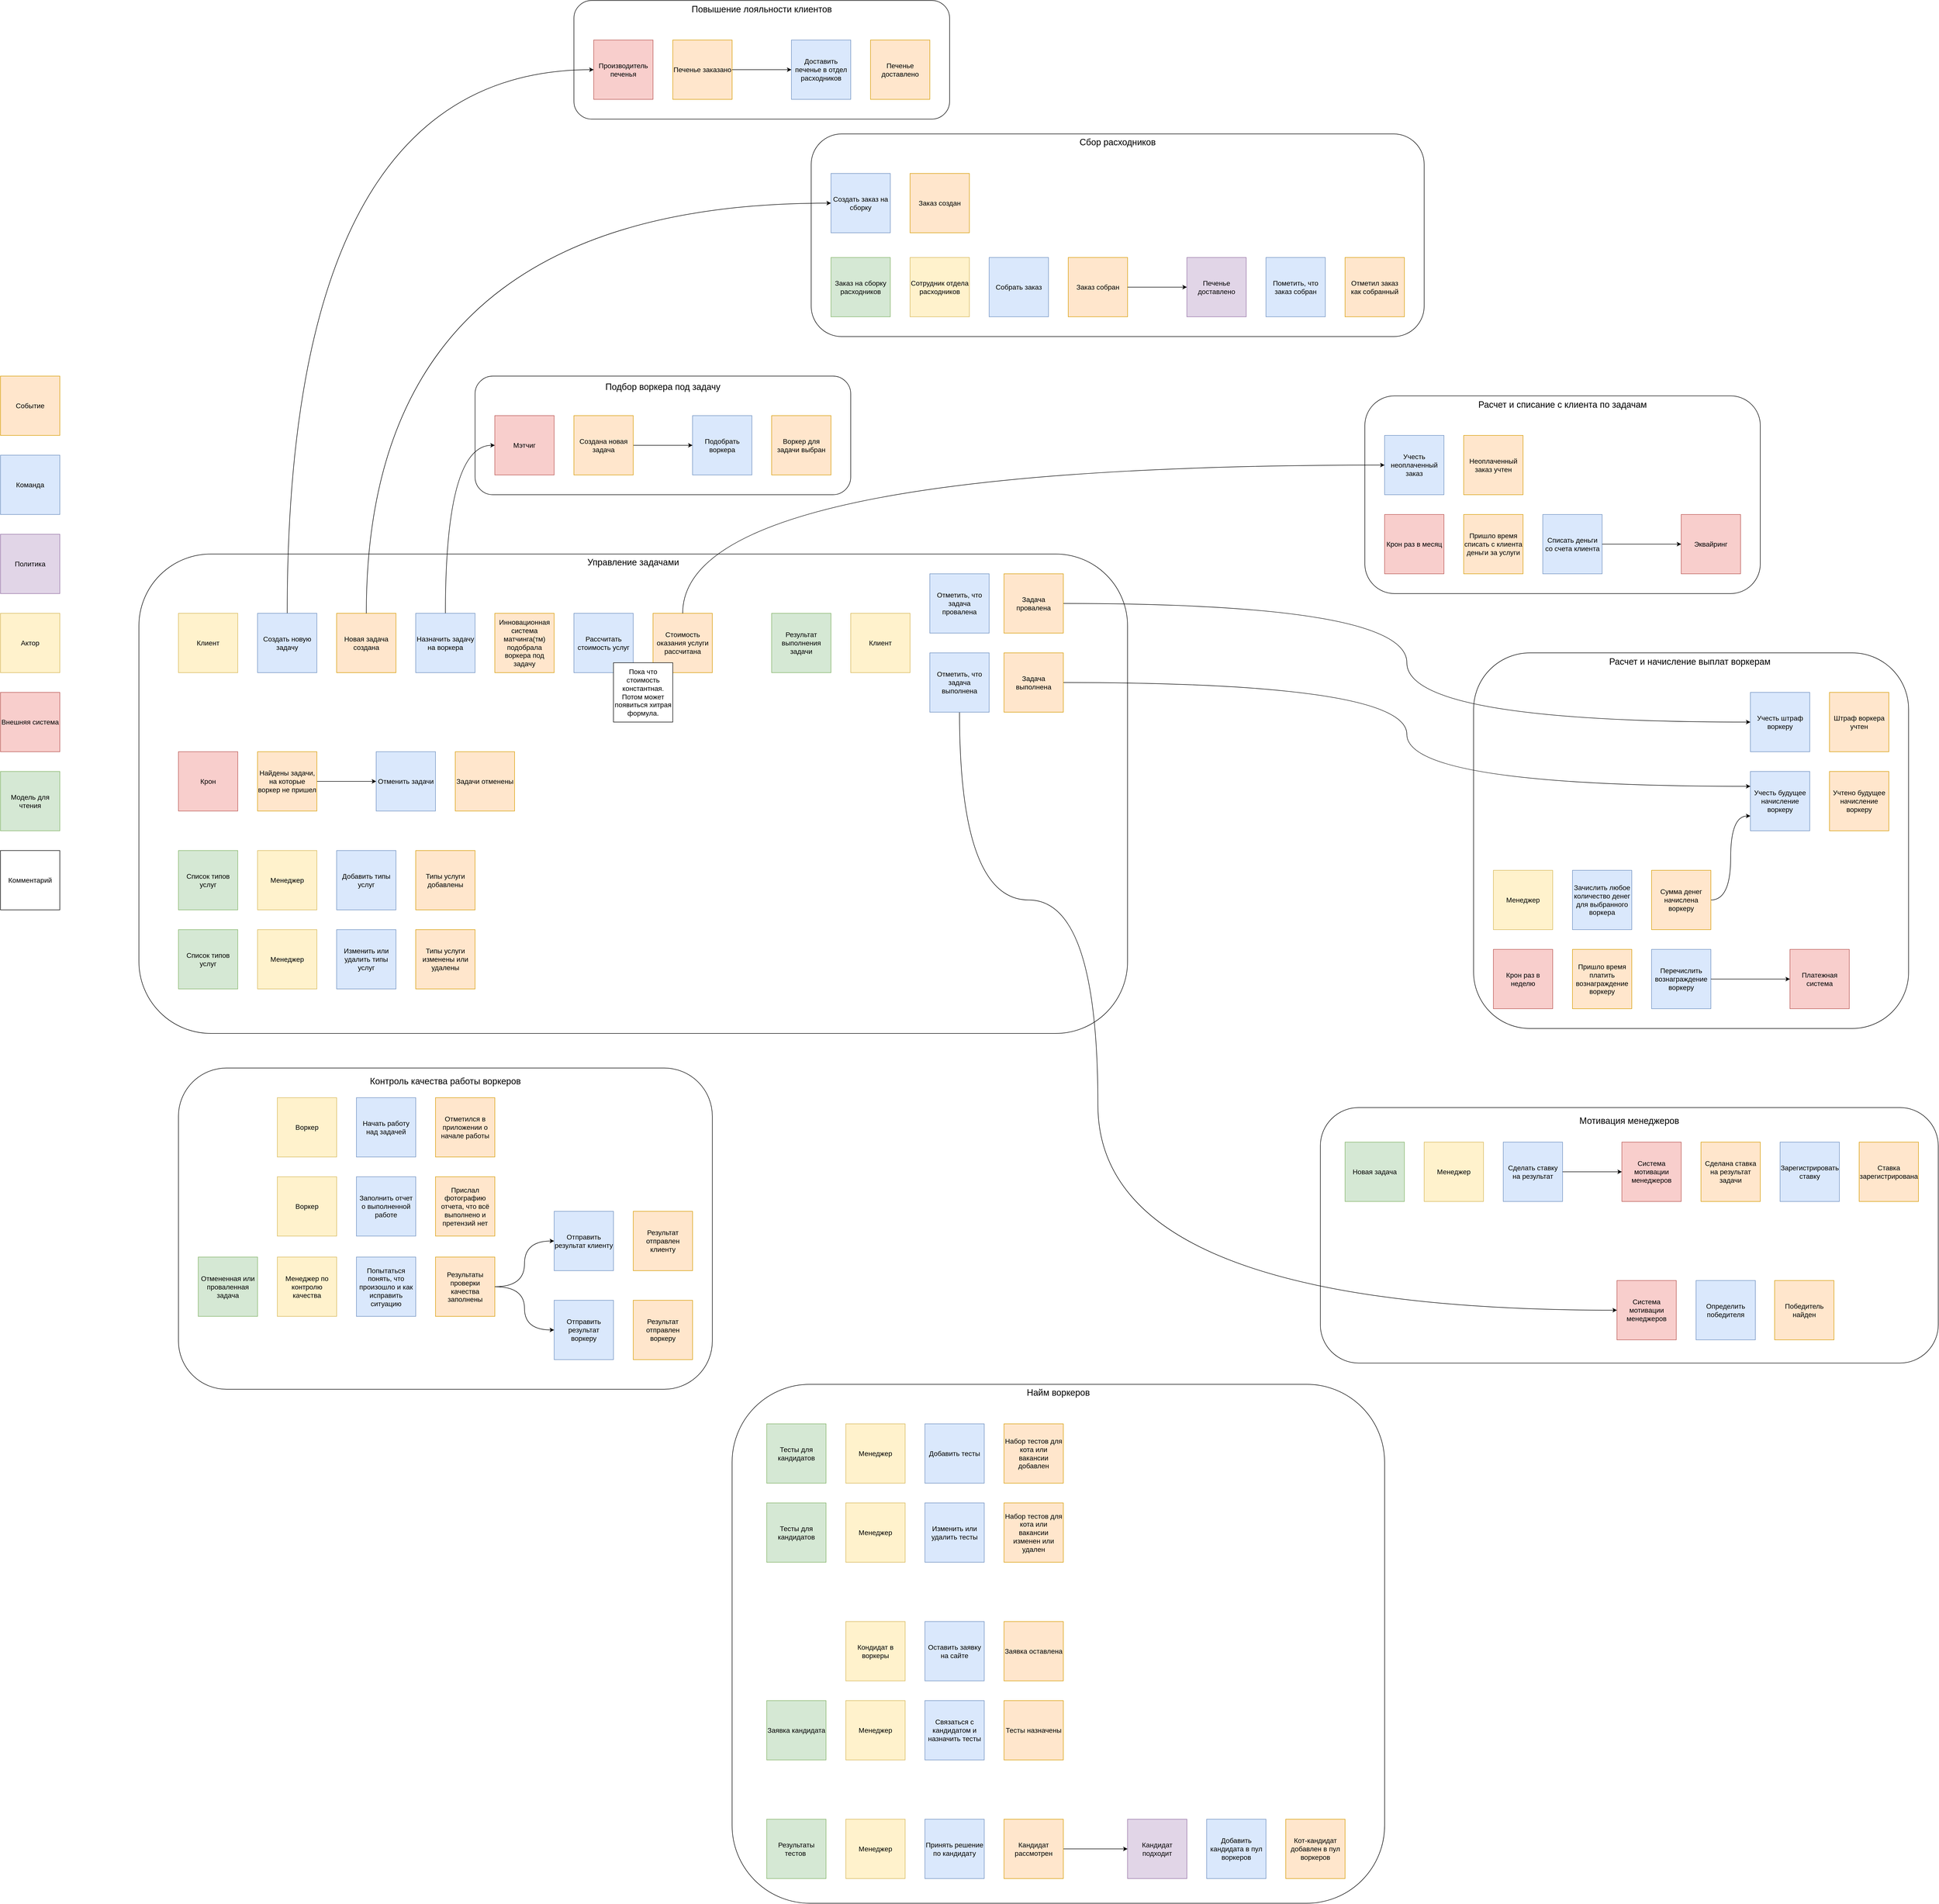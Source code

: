 <mxfile version="22.0.0" type="device">
  <diagram name="Page-1" id="aiSe3p3MpGXwMlSgLj5G">
    <mxGraphModel dx="5130" dy="5094" grid="1" gridSize="10" guides="1" tooltips="1" connect="1" arrows="1" fold="1" page="1" pageScale="1" pageWidth="2336" pageHeight="1654" math="0" shadow="0">
      <root>
        <mxCell id="0" />
        <mxCell id="1" parent="0" />
        <mxCell id="aSaelM29n4oWdjxeTuUG-199" value="&lt;font style=&quot;font-size: 18px;&quot;&gt;Управление задачами&lt;/font&gt;" style="rounded=1;whiteSpace=wrap;html=1;verticalAlign=top;" vertex="1" parent="1">
          <mxGeometry x="320" y="400" width="2000" height="970" as="geometry" />
        </mxCell>
        <mxCell id="aSaelM29n4oWdjxeTuUG-67" value="Подбор воркера под задачу" style="rounded=1;whiteSpace=wrap;html=1;fontSize=18;labelPosition=center;verticalLabelPosition=top;align=center;verticalAlign=bottom;spacingBottom=-36;" vertex="1" parent="1">
          <mxGeometry x="1000" y="40" width="760" height="240" as="geometry" />
        </mxCell>
        <mxCell id="aSaelM29n4oWdjxeTuUG-2" value="Событие" style="whiteSpace=wrap;html=1;aspect=fixed;fillColor=#ffe6cc;strokeColor=#d79b00;fontSize=14;" vertex="1" parent="1">
          <mxGeometry x="40" y="40" width="120" height="120" as="geometry" />
        </mxCell>
        <mxCell id="aSaelM29n4oWdjxeTuUG-3" value="Команда" style="whiteSpace=wrap;html=1;aspect=fixed;fillColor=#dae8fc;strokeColor=#6c8ebf;fontSize=14;" vertex="1" parent="1">
          <mxGeometry x="40" y="200" width="120" height="120" as="geometry" />
        </mxCell>
        <mxCell id="aSaelM29n4oWdjxeTuUG-4" value="Политика" style="whiteSpace=wrap;html=1;aspect=fixed;fillColor=#e1d5e7;strokeColor=#9673a6;fontSize=14;" vertex="1" parent="1">
          <mxGeometry x="40" y="360" width="120" height="120" as="geometry" />
        </mxCell>
        <mxCell id="aSaelM29n4oWdjxeTuUG-5" value="Актор" style="whiteSpace=wrap;html=1;aspect=fixed;fillColor=#fff2cc;strokeColor=#d6b656;fontSize=14;" vertex="1" parent="1">
          <mxGeometry x="40" y="520" width="120" height="120" as="geometry" />
        </mxCell>
        <mxCell id="aSaelM29n4oWdjxeTuUG-6" value="Внешняя система" style="whiteSpace=wrap;html=1;aspect=fixed;fillColor=#f8cecc;strokeColor=#b85450;fontSize=14;" vertex="1" parent="1">
          <mxGeometry x="40" y="680" width="120" height="120" as="geometry" />
        </mxCell>
        <mxCell id="aSaelM29n4oWdjxeTuUG-7" value="Модель для чтения" style="whiteSpace=wrap;html=1;aspect=fixed;fontSize=14;fillColor=#d5e8d4;strokeColor=#82b366;" vertex="1" parent="1">
          <mxGeometry x="40" y="840" width="120" height="120" as="geometry" />
        </mxCell>
        <mxCell id="aSaelM29n4oWdjxeTuUG-8" value="Комментарий" style="whiteSpace=wrap;html=1;aspect=fixed;fontSize=14;" vertex="1" parent="1">
          <mxGeometry x="40" y="1000" width="120" height="120" as="geometry" />
        </mxCell>
        <mxCell id="aSaelM29n4oWdjxeTuUG-28" value="" style="group" vertex="1" connectable="0" parent="1">
          <mxGeometry x="1200" y="-720" width="760" height="240" as="geometry" />
        </mxCell>
        <mxCell id="aSaelM29n4oWdjxeTuUG-27" value="Повышение лояльности клиентов" style="rounded=1;whiteSpace=wrap;html=1;labelPosition=center;verticalLabelPosition=top;align=center;verticalAlign=bottom;spacingBottom=-32;fontSize=18;" vertex="1" parent="aSaelM29n4oWdjxeTuUG-28">
          <mxGeometry width="760" height="240" as="geometry" />
        </mxCell>
        <mxCell id="aSaelM29n4oWdjxeTuUG-22" value="Производитель печенья" style="whiteSpace=wrap;html=1;aspect=fixed;fillColor=#f8cecc;strokeColor=#b85450;fontSize=14;" vertex="1" parent="aSaelM29n4oWdjxeTuUG-28">
          <mxGeometry x="40" y="80" width="120" height="120" as="geometry" />
        </mxCell>
        <mxCell id="aSaelM29n4oWdjxeTuUG-23" value="Печенье заказано" style="whiteSpace=wrap;html=1;aspect=fixed;fillColor=#ffe6cc;strokeColor=#d79b00;fontSize=14;" vertex="1" parent="aSaelM29n4oWdjxeTuUG-28">
          <mxGeometry x="200" y="80" width="120" height="120" as="geometry" />
        </mxCell>
        <mxCell id="aSaelM29n4oWdjxeTuUG-24" value="Доставить печенье в отдел расходников" style="whiteSpace=wrap;html=1;aspect=fixed;fillColor=#dae8fc;strokeColor=#6c8ebf;fontSize=14;" vertex="1" parent="aSaelM29n4oWdjxeTuUG-28">
          <mxGeometry x="440" y="80" width="120" height="120" as="geometry" />
        </mxCell>
        <mxCell id="aSaelM29n4oWdjxeTuUG-26" style="edgeStyle=orthogonalEdgeStyle;rounded=0;orthogonalLoop=1;jettySize=auto;html=1;" edge="1" parent="aSaelM29n4oWdjxeTuUG-28" source="aSaelM29n4oWdjxeTuUG-23" target="aSaelM29n4oWdjxeTuUG-24">
          <mxGeometry relative="1" as="geometry" />
        </mxCell>
        <mxCell id="aSaelM29n4oWdjxeTuUG-25" value="Печенье доставлено" style="whiteSpace=wrap;html=1;aspect=fixed;fillColor=#ffe6cc;strokeColor=#d79b00;fontSize=14;" vertex="1" parent="aSaelM29n4oWdjxeTuUG-28">
          <mxGeometry x="600" y="80" width="120" height="120" as="geometry" />
        </mxCell>
        <mxCell id="aSaelM29n4oWdjxeTuUG-55" value="Новая задача создана" style="whiteSpace=wrap;html=1;aspect=fixed;fillColor=#ffe6cc;strokeColor=#d79b00;fontSize=14;" vertex="1" parent="1">
          <mxGeometry x="720" y="520" width="120" height="120" as="geometry" />
        </mxCell>
        <mxCell id="aSaelM29n4oWdjxeTuUG-56" value="Клиент" style="whiteSpace=wrap;html=1;aspect=fixed;fillColor=#fff2cc;strokeColor=#d6b656;fontSize=14;" vertex="1" parent="1">
          <mxGeometry x="400" y="520" width="120" height="120" as="geometry" />
        </mxCell>
        <mxCell id="aSaelM29n4oWdjxeTuUG-128" style="edgeStyle=orthogonalEdgeStyle;curved=1;rounded=0;orthogonalLoop=1;jettySize=auto;html=1;entryX=0;entryY=0.5;entryDx=0;entryDy=0;" edge="1" parent="1" source="aSaelM29n4oWdjxeTuUG-57" target="aSaelM29n4oWdjxeTuUG-22">
          <mxGeometry relative="1" as="geometry">
            <Array as="points">
              <mxPoint x="620" y="-580" />
            </Array>
          </mxGeometry>
        </mxCell>
        <mxCell id="aSaelM29n4oWdjxeTuUG-57" value="Создать новую задачу" style="whiteSpace=wrap;html=1;aspect=fixed;fillColor=#dae8fc;strokeColor=#6c8ebf;fontSize=14;" vertex="1" parent="1">
          <mxGeometry x="560" y="520" width="120" height="120" as="geometry" />
        </mxCell>
        <mxCell id="aSaelM29n4oWdjxeTuUG-58" value="Инновационная система матчинга(тм) подобрала воркера под задачу" style="whiteSpace=wrap;html=1;aspect=fixed;fillColor=#ffe6cc;strokeColor=#d79b00;fontSize=14;" vertex="1" parent="1">
          <mxGeometry x="1040" y="520" width="120" height="120" as="geometry" />
        </mxCell>
        <mxCell id="aSaelM29n4oWdjxeTuUG-68" style="edgeStyle=orthogonalEdgeStyle;curved=1;rounded=0;orthogonalLoop=1;jettySize=auto;html=1;entryX=0;entryY=0.5;entryDx=0;entryDy=0;" edge="1" parent="1" source="aSaelM29n4oWdjxeTuUG-59" target="aSaelM29n4oWdjxeTuUG-60">
          <mxGeometry relative="1" as="geometry">
            <Array as="points">
              <mxPoint x="940" y="180" />
            </Array>
          </mxGeometry>
        </mxCell>
        <mxCell id="aSaelM29n4oWdjxeTuUG-59" value="Назначить задачу на воркера" style="whiteSpace=wrap;html=1;aspect=fixed;fillColor=#dae8fc;strokeColor=#6c8ebf;fontSize=14;" vertex="1" parent="1">
          <mxGeometry x="880" y="520" width="120" height="120" as="geometry" />
        </mxCell>
        <mxCell id="aSaelM29n4oWdjxeTuUG-60" value="Мэтчиг" style="whiteSpace=wrap;html=1;aspect=fixed;fillColor=#f8cecc;strokeColor=#b85450;fontSize=14;" vertex="1" parent="1">
          <mxGeometry x="1040" y="120" width="120" height="120" as="geometry" />
        </mxCell>
        <mxCell id="aSaelM29n4oWdjxeTuUG-63" value="Подобрать воркера" style="whiteSpace=wrap;html=1;aspect=fixed;fillColor=#dae8fc;strokeColor=#6c8ebf;fontSize=14;" vertex="1" parent="1">
          <mxGeometry x="1440" y="120" width="120" height="120" as="geometry" />
        </mxCell>
        <mxCell id="aSaelM29n4oWdjxeTuUG-66" style="edgeStyle=orthogonalEdgeStyle;curved=1;rounded=0;orthogonalLoop=1;jettySize=auto;html=1;" edge="1" parent="1" source="aSaelM29n4oWdjxeTuUG-64" target="aSaelM29n4oWdjxeTuUG-63">
          <mxGeometry relative="1" as="geometry" />
        </mxCell>
        <mxCell id="aSaelM29n4oWdjxeTuUG-64" value="Создана новая задача" style="whiteSpace=wrap;html=1;aspect=fixed;fillColor=#ffe6cc;strokeColor=#d79b00;fontSize=14;" vertex="1" parent="1">
          <mxGeometry x="1200" y="120" width="120" height="120" as="geometry" />
        </mxCell>
        <mxCell id="aSaelM29n4oWdjxeTuUG-65" value="Воркер для задачи выбран" style="whiteSpace=wrap;html=1;aspect=fixed;fillColor=#ffe6cc;strokeColor=#d79b00;fontSize=14;" vertex="1" parent="1">
          <mxGeometry x="1600" y="120" width="120" height="120" as="geometry" />
        </mxCell>
        <mxCell id="aSaelM29n4oWdjxeTuUG-69" value="Рассчитать стоимость услуг" style="whiteSpace=wrap;html=1;aspect=fixed;fillColor=#dae8fc;strokeColor=#6c8ebf;fontSize=14;" vertex="1" parent="1">
          <mxGeometry x="1200" y="520" width="120" height="120" as="geometry" />
        </mxCell>
        <mxCell id="aSaelM29n4oWdjxeTuUG-70" value="Стоимость оказания услуги рассчитана" style="whiteSpace=wrap;html=1;aspect=fixed;fillColor=#ffe6cc;strokeColor=#d79b00;fontSize=14;" vertex="1" parent="1">
          <mxGeometry x="1360" y="520" width="120" height="120" as="geometry" />
        </mxCell>
        <mxCell id="aSaelM29n4oWdjxeTuUG-71" value="Пока что стоимость константная. Потом может появиться хитрая формула." style="whiteSpace=wrap;html=1;aspect=fixed;fontSize=14;" vertex="1" parent="1">
          <mxGeometry x="1280" y="620" width="120" height="120" as="geometry" />
        </mxCell>
        <mxCell id="aSaelM29n4oWdjxeTuUG-79" style="edgeStyle=orthogonalEdgeStyle;curved=1;rounded=0;orthogonalLoop=1;jettySize=auto;html=1;" edge="1" parent="1" target="aSaelM29n4oWdjxeTuUG-78">
          <mxGeometry relative="1" as="geometry">
            <mxPoint x="2360" y="410" as="sourcePoint" />
          </mxGeometry>
        </mxCell>
        <mxCell id="aSaelM29n4oWdjxeTuUG-97" value="" style="group" vertex="1" connectable="0" parent="1">
          <mxGeometry x="1680" y="-450" width="1240" height="410" as="geometry" />
        </mxCell>
        <mxCell id="aSaelM29n4oWdjxeTuUG-73" value="Сбор расходников" style="rounded=1;whiteSpace=wrap;html=1;verticalAlign=top;fontSize=18;container=0;" vertex="1" parent="aSaelM29n4oWdjxeTuUG-97">
          <mxGeometry width="1240" height="410" as="geometry" />
        </mxCell>
        <mxCell id="aSaelM29n4oWdjxeTuUG-74" value="Сотрудник отдела расходников" style="whiteSpace=wrap;html=1;aspect=fixed;fillColor=#fff2cc;strokeColor=#d6b656;fontSize=14;" vertex="1" parent="aSaelM29n4oWdjxeTuUG-97">
          <mxGeometry x="200" y="250" width="120" height="120" as="geometry" />
        </mxCell>
        <mxCell id="aSaelM29n4oWdjxeTuUG-75" value="Отметил заказ как собранный" style="whiteSpace=wrap;html=1;aspect=fixed;fillColor=#ffe6cc;strokeColor=#d79b00;fontSize=14;" vertex="1" parent="aSaelM29n4oWdjxeTuUG-97">
          <mxGeometry x="1080" y="250" width="120" height="120" as="geometry" />
        </mxCell>
        <mxCell id="aSaelM29n4oWdjxeTuUG-83" value="Собрать заказ" style="whiteSpace=wrap;html=1;aspect=fixed;fillColor=#dae8fc;strokeColor=#6c8ebf;fontSize=14;" vertex="1" parent="aSaelM29n4oWdjxeTuUG-97">
          <mxGeometry x="360" y="250" width="120" height="120" as="geometry" />
        </mxCell>
        <mxCell id="aSaelM29n4oWdjxeTuUG-84" value="Заказ собран" style="whiteSpace=wrap;html=1;aspect=fixed;fillColor=#ffe6cc;strokeColor=#d79b00;fontSize=14;" vertex="1" parent="aSaelM29n4oWdjxeTuUG-97">
          <mxGeometry x="520" y="250" width="120" height="120" as="geometry" />
        </mxCell>
        <mxCell id="aSaelM29n4oWdjxeTuUG-85" value="Печенье доставлено" style="whiteSpace=wrap;html=1;aspect=fixed;fillColor=#e1d5e7;strokeColor=#9673a6;fontSize=14;" vertex="1" parent="aSaelM29n4oWdjxeTuUG-97">
          <mxGeometry x="760" y="250" width="120" height="120" as="geometry" />
        </mxCell>
        <mxCell id="aSaelM29n4oWdjxeTuUG-86" style="edgeStyle=orthogonalEdgeStyle;curved=1;rounded=0;orthogonalLoop=1;jettySize=auto;html=1;" edge="1" parent="aSaelM29n4oWdjxeTuUG-97" source="aSaelM29n4oWdjxeTuUG-84" target="aSaelM29n4oWdjxeTuUG-85">
          <mxGeometry relative="1" as="geometry" />
        </mxCell>
        <mxCell id="aSaelM29n4oWdjxeTuUG-87" value="Пометить, что заказ собран" style="whiteSpace=wrap;html=1;aspect=fixed;fillColor=#dae8fc;strokeColor=#6c8ebf;fontSize=14;" vertex="1" parent="aSaelM29n4oWdjxeTuUG-97">
          <mxGeometry x="920" y="250" width="120" height="120" as="geometry" />
        </mxCell>
        <mxCell id="aSaelM29n4oWdjxeTuUG-92" value="Заказ на сборку расходников" style="whiteSpace=wrap;html=1;aspect=fixed;fontSize=14;fillColor=#d5e8d4;strokeColor=#82b366;" vertex="1" parent="aSaelM29n4oWdjxeTuUG-97">
          <mxGeometry x="40" y="250" width="120" height="120" as="geometry" />
        </mxCell>
        <mxCell id="aSaelM29n4oWdjxeTuUG-94" value="Создать заказ на сборку" style="whiteSpace=wrap;html=1;aspect=fixed;fillColor=#dae8fc;strokeColor=#6c8ebf;fontSize=14;" vertex="1" parent="aSaelM29n4oWdjxeTuUG-97">
          <mxGeometry x="40" y="80" width="120" height="120" as="geometry" />
        </mxCell>
        <mxCell id="aSaelM29n4oWdjxeTuUG-95" value="Заказ создан" style="whiteSpace=wrap;html=1;aspect=fixed;fillColor=#ffe6cc;strokeColor=#d79b00;fontSize=14;" vertex="1" parent="aSaelM29n4oWdjxeTuUG-97">
          <mxGeometry x="200" y="80" width="120" height="120" as="geometry" />
        </mxCell>
        <mxCell id="aSaelM29n4oWdjxeTuUG-96" style="edgeStyle=orthogonalEdgeStyle;curved=1;rounded=0;orthogonalLoop=1;jettySize=auto;html=1;entryX=0;entryY=0.5;entryDx=0;entryDy=0;" edge="1" parent="1" source="aSaelM29n4oWdjxeTuUG-55" target="aSaelM29n4oWdjxeTuUG-94">
          <mxGeometry relative="1" as="geometry">
            <Array as="points">
              <mxPoint x="780" y="-310" />
            </Array>
          </mxGeometry>
        </mxCell>
        <mxCell id="aSaelM29n4oWdjxeTuUG-98" value="" style="group" vertex="1" connectable="0" parent="1">
          <mxGeometry x="2710" y="1520" width="1250" height="517" as="geometry" />
        </mxCell>
        <mxCell id="aSaelM29n4oWdjxeTuUG-32" value="&lt;font style=&quot;font-size: 18px;&quot;&gt;Мотивация менеджеров&lt;/font&gt;" style="rounded=1;whiteSpace=wrap;html=1;verticalAlign=top;fontSize=28;container=0;" vertex="1" parent="aSaelM29n4oWdjxeTuUG-98">
          <mxGeometry width="1250" height="517" as="geometry" />
        </mxCell>
        <mxCell id="aSaelM29n4oWdjxeTuUG-33" value="Новая задача" style="whiteSpace=wrap;html=1;aspect=fixed;fontSize=14;fillColor=#d5e8d4;strokeColor=#82b366;" vertex="1" parent="aSaelM29n4oWdjxeTuUG-98">
          <mxGeometry x="50" y="70" width="120" height="120" as="geometry" />
        </mxCell>
        <mxCell id="aSaelM29n4oWdjxeTuUG-34" value="Менеджер" style="whiteSpace=wrap;html=1;aspect=fixed;fillColor=#fff2cc;strokeColor=#d6b656;fontSize=14;" vertex="1" parent="aSaelM29n4oWdjxeTuUG-98">
          <mxGeometry x="210" y="70" width="120" height="120" as="geometry" />
        </mxCell>
        <mxCell id="aSaelM29n4oWdjxeTuUG-35" value="Сделать ставку на результат" style="whiteSpace=wrap;html=1;aspect=fixed;fillColor=#dae8fc;strokeColor=#6c8ebf;fontSize=14;" vertex="1" parent="aSaelM29n4oWdjxeTuUG-98">
          <mxGeometry x="370" y="70" width="120" height="120" as="geometry" />
        </mxCell>
        <mxCell id="aSaelM29n4oWdjxeTuUG-36" value="Система мотивации менеджеров" style="whiteSpace=wrap;html=1;aspect=fixed;fillColor=#f8cecc;strokeColor=#b85450;fontSize=14;" vertex="1" parent="aSaelM29n4oWdjxeTuUG-98">
          <mxGeometry x="610" y="70" width="120" height="120" as="geometry" />
        </mxCell>
        <mxCell id="aSaelM29n4oWdjxeTuUG-37" style="edgeStyle=orthogonalEdgeStyle;curved=1;rounded=0;orthogonalLoop=1;jettySize=auto;html=1;entryX=0;entryY=0.5;entryDx=0;entryDy=0;" edge="1" parent="aSaelM29n4oWdjxeTuUG-98" source="aSaelM29n4oWdjxeTuUG-35" target="aSaelM29n4oWdjxeTuUG-36">
          <mxGeometry relative="1" as="geometry" />
        </mxCell>
        <mxCell id="aSaelM29n4oWdjxeTuUG-38" value="Сделана ставка на результат задачи" style="whiteSpace=wrap;html=1;aspect=fixed;fillColor=#ffe6cc;strokeColor=#d79b00;fontSize=14;" vertex="1" parent="aSaelM29n4oWdjxeTuUG-98">
          <mxGeometry x="770" y="70" width="120" height="120" as="geometry" />
        </mxCell>
        <mxCell id="aSaelM29n4oWdjxeTuUG-39" value="Зарегистрировать ставку" style="whiteSpace=wrap;html=1;aspect=fixed;fillColor=#dae8fc;strokeColor=#6c8ebf;fontSize=14;" vertex="1" parent="aSaelM29n4oWdjxeTuUG-98">
          <mxGeometry x="930" y="70" width="120" height="120" as="geometry" />
        </mxCell>
        <mxCell id="aSaelM29n4oWdjxeTuUG-41" value="Ставка зарегистрирована" style="whiteSpace=wrap;html=1;aspect=fixed;fillColor=#ffe6cc;strokeColor=#d79b00;fontSize=14;" vertex="1" parent="aSaelM29n4oWdjxeTuUG-98">
          <mxGeometry x="1090" y="70" width="120" height="120" as="geometry" />
        </mxCell>
        <mxCell id="aSaelM29n4oWdjxeTuUG-43" value="Система мотивации менеджеров" style="whiteSpace=wrap;html=1;aspect=fixed;fillColor=#f8cecc;strokeColor=#b85450;fontSize=14;" vertex="1" parent="aSaelM29n4oWdjxeTuUG-98">
          <mxGeometry x="600" y="350" width="120" height="120" as="geometry" />
        </mxCell>
        <mxCell id="aSaelM29n4oWdjxeTuUG-44" value="Определить победителя" style="whiteSpace=wrap;html=1;aspect=fixed;fillColor=#dae8fc;strokeColor=#6c8ebf;fontSize=14;" vertex="1" parent="aSaelM29n4oWdjxeTuUG-98">
          <mxGeometry x="760" y="350" width="120" height="120" as="geometry" />
        </mxCell>
        <mxCell id="aSaelM29n4oWdjxeTuUG-54" value="Победитель найден" style="whiteSpace=wrap;html=1;aspect=fixed;fillColor=#ffe6cc;strokeColor=#d79b00;fontSize=14;" vertex="1" parent="aSaelM29n4oWdjxeTuUG-98">
          <mxGeometry x="919" y="350" width="120" height="120" as="geometry" />
        </mxCell>
        <mxCell id="aSaelM29n4oWdjxeTuUG-99" value="&lt;font style=&quot;font-size: 18px;&quot;&gt;Контроль качества работы воркеров&lt;/font&gt;" style="rounded=1;whiteSpace=wrap;html=1;verticalAlign=top;fontSize=28;" vertex="1" parent="1">
          <mxGeometry x="400" y="1440" width="1080" height="650" as="geometry" />
        </mxCell>
        <mxCell id="aSaelM29n4oWdjxeTuUG-100" value="Воркер" style="whiteSpace=wrap;html=1;aspect=fixed;fillColor=#fff2cc;strokeColor=#d6b656;fontSize=14;" vertex="1" parent="1">
          <mxGeometry x="600" y="1500" width="120" height="120" as="geometry" />
        </mxCell>
        <mxCell id="aSaelM29n4oWdjxeTuUG-102" value="Отметился в приложении о начале работы" style="whiteSpace=wrap;html=1;aspect=fixed;fillColor=#ffe6cc;strokeColor=#d79b00;fontSize=14;" vertex="1" parent="1">
          <mxGeometry x="920" y="1500" width="120" height="120" as="geometry" />
        </mxCell>
        <mxCell id="aSaelM29n4oWdjxeTuUG-104" value="Прислал фотографию отчета, что всё выполнено и претензий нет" style="whiteSpace=wrap;html=1;aspect=fixed;fillColor=#ffe6cc;strokeColor=#d79b00;fontSize=14;" vertex="1" parent="1">
          <mxGeometry x="920" y="1660" width="120" height="120" as="geometry" />
        </mxCell>
        <mxCell id="aSaelM29n4oWdjxeTuUG-111" value="Начать работу над задачей" style="whiteSpace=wrap;html=1;aspect=fixed;fillColor=#dae8fc;strokeColor=#6c8ebf;fontSize=14;" vertex="1" parent="1">
          <mxGeometry x="760" y="1500" width="120" height="120" as="geometry" />
        </mxCell>
        <mxCell id="aSaelM29n4oWdjxeTuUG-112" value="Воркер" style="whiteSpace=wrap;html=1;aspect=fixed;fillColor=#fff2cc;strokeColor=#d6b656;fontSize=14;" vertex="1" parent="1">
          <mxGeometry x="600" y="1660" width="120" height="120" as="geometry" />
        </mxCell>
        <mxCell id="aSaelM29n4oWdjxeTuUG-113" value="Заполнить отчет о выполненной работе" style="whiteSpace=wrap;html=1;aspect=fixed;fillColor=#dae8fc;strokeColor=#6c8ebf;fontSize=14;" vertex="1" parent="1">
          <mxGeometry x="760" y="1660" width="120" height="120" as="geometry" />
        </mxCell>
        <mxCell id="aSaelM29n4oWdjxeTuUG-117" value="Результаты проверки качества заполнены" style="whiteSpace=wrap;html=1;aspect=fixed;fillColor=#ffe6cc;strokeColor=#d79b00;fontSize=14;" vertex="1" parent="1">
          <mxGeometry x="920" y="1822.5" width="120" height="120" as="geometry" />
        </mxCell>
        <mxCell id="aSaelM29n4oWdjxeTuUG-118" value="Менеджер по контролю качества" style="whiteSpace=wrap;html=1;aspect=fixed;fillColor=#fff2cc;strokeColor=#d6b656;fontSize=14;" vertex="1" parent="1">
          <mxGeometry x="600" y="1822.5" width="120" height="120" as="geometry" />
        </mxCell>
        <mxCell id="aSaelM29n4oWdjxeTuUG-119" value="Отмененная или проваленная задача" style="whiteSpace=wrap;html=1;aspect=fixed;fontSize=14;fillColor=#d5e8d4;strokeColor=#82b366;" vertex="1" parent="1">
          <mxGeometry x="440" y="1822.5" width="120" height="120" as="geometry" />
        </mxCell>
        <mxCell id="aSaelM29n4oWdjxeTuUG-120" value="Попытаться понять, что произошло и как исправить ситуацию" style="whiteSpace=wrap;html=1;aspect=fixed;fillColor=#dae8fc;strokeColor=#6c8ebf;fontSize=14;" vertex="1" parent="1">
          <mxGeometry x="760" y="1822.5" width="120" height="120" as="geometry" />
        </mxCell>
        <mxCell id="aSaelM29n4oWdjxeTuUG-121" value="Отправить результат клиенту" style="whiteSpace=wrap;html=1;aspect=fixed;fillColor=#dae8fc;strokeColor=#6c8ebf;fontSize=14;" vertex="1" parent="1">
          <mxGeometry x="1160" y="1730" width="120" height="120" as="geometry" />
        </mxCell>
        <mxCell id="aSaelM29n4oWdjxeTuUG-122" style="edgeStyle=orthogonalEdgeStyle;curved=1;rounded=0;orthogonalLoop=1;jettySize=auto;html=1;" edge="1" parent="1" source="aSaelM29n4oWdjxeTuUG-117" target="aSaelM29n4oWdjxeTuUG-121">
          <mxGeometry relative="1" as="geometry" />
        </mxCell>
        <mxCell id="aSaelM29n4oWdjxeTuUG-123" value="Отправить результат воркеру" style="whiteSpace=wrap;html=1;aspect=fixed;fillColor=#dae8fc;strokeColor=#6c8ebf;fontSize=14;" vertex="1" parent="1">
          <mxGeometry x="1160" y="1910" width="120" height="120" as="geometry" />
        </mxCell>
        <mxCell id="aSaelM29n4oWdjxeTuUG-124" style="edgeStyle=orthogonalEdgeStyle;curved=1;rounded=0;orthogonalLoop=1;jettySize=auto;html=1;" edge="1" parent="1" source="aSaelM29n4oWdjxeTuUG-117" target="aSaelM29n4oWdjxeTuUG-123">
          <mxGeometry relative="1" as="geometry" />
        </mxCell>
        <mxCell id="aSaelM29n4oWdjxeTuUG-125" value="Результат отправлен клиенту" style="whiteSpace=wrap;html=1;aspect=fixed;fillColor=#ffe6cc;strokeColor=#d79b00;fontSize=14;" vertex="1" parent="1">
          <mxGeometry x="1320" y="1730" width="120" height="120" as="geometry" />
        </mxCell>
        <mxCell id="aSaelM29n4oWdjxeTuUG-126" value="Результат отправлен воркеру" style="whiteSpace=wrap;html=1;aspect=fixed;fillColor=#ffe6cc;strokeColor=#d79b00;fontSize=14;" vertex="1" parent="1">
          <mxGeometry x="1320" y="1910" width="120" height="120" as="geometry" />
        </mxCell>
        <mxCell id="aSaelM29n4oWdjxeTuUG-21" value="Расчет и начисление выплат воркерам&amp;nbsp;" style="rounded=1;whiteSpace=wrap;html=1;labelPosition=center;verticalLabelPosition=top;align=center;verticalAlign=bottom;spacingBottom=-32;fontSize=18;" vertex="1" parent="1">
          <mxGeometry x="3020" y="600" width="880" height="760" as="geometry" />
        </mxCell>
        <mxCell id="aSaelM29n4oWdjxeTuUG-9" value="Крон раз в неделю" style="whiteSpace=wrap;html=1;aspect=fixed;fillColor=#f8cecc;strokeColor=#b85450;fontSize=14;" vertex="1" parent="1">
          <mxGeometry x="3060" y="1200" width="120" height="120" as="geometry" />
        </mxCell>
        <mxCell id="aSaelM29n4oWdjxeTuUG-10" value="Пришло время платить вознаграждение воркеру" style="whiteSpace=wrap;html=1;aspect=fixed;fillColor=#ffe6cc;strokeColor=#d79b00;fontSize=14;" vertex="1" parent="1">
          <mxGeometry x="3220" y="1200" width="120" height="120" as="geometry" />
        </mxCell>
        <mxCell id="aSaelM29n4oWdjxeTuUG-11" value="Перечислить вознаграждение воркеру" style="whiteSpace=wrap;html=1;aspect=fixed;fillColor=#dae8fc;strokeColor=#6c8ebf;fontSize=14;" vertex="1" parent="1">
          <mxGeometry x="3380" y="1200" width="120" height="120" as="geometry" />
        </mxCell>
        <mxCell id="aSaelM29n4oWdjxeTuUG-13" value="Платежная система" style="whiteSpace=wrap;html=1;aspect=fixed;fillColor=#f8cecc;strokeColor=#b85450;fontSize=14;" vertex="1" parent="1">
          <mxGeometry x="3660" y="1200" width="120" height="120" as="geometry" />
        </mxCell>
        <mxCell id="aSaelM29n4oWdjxeTuUG-14" style="edgeStyle=orthogonalEdgeStyle;rounded=0;orthogonalLoop=1;jettySize=auto;html=1;" edge="1" parent="1" source="aSaelM29n4oWdjxeTuUG-11" target="aSaelM29n4oWdjxeTuUG-13">
          <mxGeometry relative="1" as="geometry" />
        </mxCell>
        <mxCell id="aSaelM29n4oWdjxeTuUG-134" style="edgeStyle=orthogonalEdgeStyle;curved=1;rounded=0;orthogonalLoop=1;jettySize=auto;html=1;entryX=0;entryY=0.75;entryDx=0;entryDy=0;" edge="1" parent="1" source="aSaelM29n4oWdjxeTuUG-129" target="aSaelM29n4oWdjxeTuUG-133">
          <mxGeometry relative="1" as="geometry" />
        </mxCell>
        <mxCell id="aSaelM29n4oWdjxeTuUG-129" value="Сумма денег начислена воркеру" style="whiteSpace=wrap;html=1;aspect=fixed;fillColor=#ffe6cc;strokeColor=#d79b00;fontSize=14;" vertex="1" parent="1">
          <mxGeometry x="3380" y="1040" width="120" height="120" as="geometry" />
        </mxCell>
        <mxCell id="aSaelM29n4oWdjxeTuUG-130" value="Менеджер" style="whiteSpace=wrap;html=1;aspect=fixed;fillColor=#fff2cc;strokeColor=#d6b656;fontSize=14;" vertex="1" parent="1">
          <mxGeometry x="3060" y="1040" width="120" height="120" as="geometry" />
        </mxCell>
        <mxCell id="aSaelM29n4oWdjxeTuUG-131" value="Зачислить любое количество денег для выбранного воркера" style="whiteSpace=wrap;html=1;aspect=fixed;fillColor=#dae8fc;strokeColor=#6c8ebf;fontSize=14;" vertex="1" parent="1">
          <mxGeometry x="3220" y="1040" width="120" height="120" as="geometry" />
        </mxCell>
        <mxCell id="aSaelM29n4oWdjxeTuUG-132" value="Учтено будущее начисление воркеру" style="whiteSpace=wrap;html=1;aspect=fixed;fillColor=#ffe6cc;strokeColor=#d79b00;fontSize=14;" vertex="1" parent="1">
          <mxGeometry x="3740" y="840" width="120" height="120" as="geometry" />
        </mxCell>
        <mxCell id="aSaelM29n4oWdjxeTuUG-133" value="Учесть будущее начисление воркеру" style="whiteSpace=wrap;html=1;aspect=fixed;fillColor=#dae8fc;strokeColor=#6c8ebf;fontSize=14;" vertex="1" parent="1">
          <mxGeometry x="3580" y="840" width="120" height="120" as="geometry" />
        </mxCell>
        <mxCell id="aSaelM29n4oWdjxeTuUG-135" value="Штраф воркера учтен" style="whiteSpace=wrap;html=1;aspect=fixed;fillColor=#ffe6cc;strokeColor=#d79b00;fontSize=14;" vertex="1" parent="1">
          <mxGeometry x="3740" y="680" width="120" height="120" as="geometry" />
        </mxCell>
        <mxCell id="aSaelM29n4oWdjxeTuUG-136" value="Учесть штраф воркеру" style="whiteSpace=wrap;html=1;aspect=fixed;fillColor=#dae8fc;strokeColor=#6c8ebf;fontSize=14;" vertex="1" parent="1">
          <mxGeometry x="3580" y="680" width="120" height="120" as="geometry" />
        </mxCell>
        <mxCell id="aSaelM29n4oWdjxeTuUG-20" value="Расчет и списание с клиента по задачам" style="rounded=1;whiteSpace=wrap;html=1;labelPosition=center;verticalLabelPosition=top;align=center;verticalAlign=bottom;spacingBottom=-32;fontSize=18;fontStyle=0" vertex="1" parent="1">
          <mxGeometry x="2800" y="80" width="800" height="400" as="geometry" />
        </mxCell>
        <mxCell id="aSaelM29n4oWdjxeTuUG-15" value="Крон раз в месяц" style="whiteSpace=wrap;html=1;aspect=fixed;fillColor=#f8cecc;strokeColor=#b85450;fontSize=14;fontStyle=0" vertex="1" parent="1">
          <mxGeometry x="2840" y="320" width="120" height="120" as="geometry" />
        </mxCell>
        <mxCell id="aSaelM29n4oWdjxeTuUG-16" value="Пришло время списать с клиента деньги за услуги" style="whiteSpace=wrap;html=1;aspect=fixed;fillColor=#ffe6cc;strokeColor=#d79b00;fontSize=14;fontStyle=0" vertex="1" parent="1">
          <mxGeometry x="3000" y="320" width="120" height="120" as="geometry" />
        </mxCell>
        <mxCell id="aSaelM29n4oWdjxeTuUG-17" value="Списать деньги со счета клиента" style="whiteSpace=wrap;html=1;aspect=fixed;fillColor=#dae8fc;strokeColor=#6c8ebf;fontSize=14;fontStyle=0" vertex="1" parent="1">
          <mxGeometry x="3160" y="320" width="120" height="120" as="geometry" />
        </mxCell>
        <mxCell id="aSaelM29n4oWdjxeTuUG-18" value="Эквайринг" style="whiteSpace=wrap;html=1;aspect=fixed;fillColor=#f8cecc;strokeColor=#b85450;fontSize=14;fontStyle=0" vertex="1" parent="1">
          <mxGeometry x="3440" y="320" width="120" height="120" as="geometry" />
        </mxCell>
        <mxCell id="aSaelM29n4oWdjxeTuUG-19" style="edgeStyle=orthogonalEdgeStyle;rounded=0;orthogonalLoop=1;jettySize=auto;html=1;fontStyle=0" edge="1" parent="1" source="aSaelM29n4oWdjxeTuUG-17" target="aSaelM29n4oWdjxeTuUG-18">
          <mxGeometry relative="1" as="geometry" />
        </mxCell>
        <mxCell id="aSaelM29n4oWdjxeTuUG-137" value="Неоплаченный заказ учтен" style="whiteSpace=wrap;html=1;aspect=fixed;fillColor=#ffe6cc;strokeColor=#d79b00;fontSize=14;" vertex="1" parent="1">
          <mxGeometry x="3000" y="160" width="120" height="120" as="geometry" />
        </mxCell>
        <mxCell id="aSaelM29n4oWdjxeTuUG-138" value="Учесть неоплаченный заказ" style="whiteSpace=wrap;html=1;aspect=fixed;fillColor=#dae8fc;strokeColor=#6c8ebf;fontSize=14;" vertex="1" parent="1">
          <mxGeometry x="2840" y="160" width="120" height="120" as="geometry" />
        </mxCell>
        <mxCell id="aSaelM29n4oWdjxeTuUG-147" style="edgeStyle=orthogonalEdgeStyle;curved=1;rounded=0;orthogonalLoop=1;jettySize=auto;html=1;entryX=0;entryY=0.25;entryDx=0;entryDy=0;" edge="1" parent="1" source="aSaelM29n4oWdjxeTuUG-139" target="aSaelM29n4oWdjxeTuUG-133">
          <mxGeometry relative="1" as="geometry" />
        </mxCell>
        <mxCell id="aSaelM29n4oWdjxeTuUG-139" value="Задача выполнена" style="whiteSpace=wrap;html=1;aspect=fixed;fillColor=#ffe6cc;strokeColor=#d79b00;fontSize=14;" vertex="1" parent="1">
          <mxGeometry x="2070" y="600" width="120" height="120" as="geometry" />
        </mxCell>
        <mxCell id="aSaelM29n4oWdjxeTuUG-146" style="edgeStyle=orthogonalEdgeStyle;curved=1;rounded=0;orthogonalLoop=1;jettySize=auto;html=1;entryX=0;entryY=0.5;entryDx=0;entryDy=0;" edge="1" parent="1" source="aSaelM29n4oWdjxeTuUG-140" target="aSaelM29n4oWdjxeTuUG-136">
          <mxGeometry relative="1" as="geometry" />
        </mxCell>
        <mxCell id="aSaelM29n4oWdjxeTuUG-140" value="Задача провалена" style="whiteSpace=wrap;html=1;aspect=fixed;fillColor=#ffe6cc;strokeColor=#d79b00;fontSize=14;" vertex="1" parent="1">
          <mxGeometry x="2070" y="440" width="120" height="120" as="geometry" />
        </mxCell>
        <mxCell id="aSaelM29n4oWdjxeTuUG-141" value="Отметить, что задача провалена" style="whiteSpace=wrap;html=1;aspect=fixed;fillColor=#dae8fc;strokeColor=#6c8ebf;fontSize=14;" vertex="1" parent="1">
          <mxGeometry x="1920" y="440" width="120" height="120" as="geometry" />
        </mxCell>
        <mxCell id="aSaelM29n4oWdjxeTuUG-142" value="Клиент" style="whiteSpace=wrap;html=1;aspect=fixed;fillColor=#fff2cc;strokeColor=#d6b656;fontSize=14;" vertex="1" parent="1">
          <mxGeometry x="1760" y="520" width="120" height="120" as="geometry" />
        </mxCell>
        <mxCell id="aSaelM29n4oWdjxeTuUG-143" value="Результат выполнения задачи" style="whiteSpace=wrap;html=1;aspect=fixed;fontSize=14;fillColor=#d5e8d4;strokeColor=#82b366;" vertex="1" parent="1">
          <mxGeometry x="1600" y="520" width="120" height="120" as="geometry" />
        </mxCell>
        <mxCell id="aSaelM29n4oWdjxeTuUG-148" style="edgeStyle=orthogonalEdgeStyle;curved=1;rounded=0;orthogonalLoop=1;jettySize=auto;html=1;entryX=0;entryY=0.5;entryDx=0;entryDy=0;" edge="1" parent="1" source="aSaelM29n4oWdjxeTuUG-144" target="aSaelM29n4oWdjxeTuUG-43">
          <mxGeometry relative="1" as="geometry">
            <Array as="points">
              <mxPoint x="1980" y="1100" />
              <mxPoint x="2260" y="1100" />
              <mxPoint x="2260" y="1930" />
            </Array>
          </mxGeometry>
        </mxCell>
        <mxCell id="aSaelM29n4oWdjxeTuUG-144" value="Отметить, что задача выполнена" style="whiteSpace=wrap;html=1;aspect=fixed;fillColor=#dae8fc;strokeColor=#6c8ebf;fontSize=14;" vertex="1" parent="1">
          <mxGeometry x="1920" y="600" width="120" height="120" as="geometry" />
        </mxCell>
        <mxCell id="aSaelM29n4oWdjxeTuUG-149" style="edgeStyle=orthogonalEdgeStyle;curved=1;rounded=0;orthogonalLoop=1;jettySize=auto;html=1;entryX=0;entryY=0.5;entryDx=0;entryDy=0;" edge="1" parent="1" source="aSaelM29n4oWdjxeTuUG-70" target="aSaelM29n4oWdjxeTuUG-138">
          <mxGeometry relative="1" as="geometry">
            <Array as="points">
              <mxPoint x="1420" y="220" />
            </Array>
          </mxGeometry>
        </mxCell>
        <mxCell id="aSaelM29n4oWdjxeTuUG-150" value="Задачи отменены" style="whiteSpace=wrap;html=1;aspect=fixed;fillColor=#ffe6cc;strokeColor=#d79b00;fontSize=14;" vertex="1" parent="1">
          <mxGeometry x="960" y="800" width="120" height="120" as="geometry" />
        </mxCell>
        <mxCell id="aSaelM29n4oWdjxeTuUG-151" value="Крон" style="whiteSpace=wrap;html=1;aspect=fixed;fillColor=#f8cecc;strokeColor=#b85450;fontSize=14;" vertex="1" parent="1">
          <mxGeometry x="400" y="800" width="120" height="120" as="geometry" />
        </mxCell>
        <mxCell id="aSaelM29n4oWdjxeTuUG-156" style="edgeStyle=orthogonalEdgeStyle;curved=1;rounded=0;orthogonalLoop=1;jettySize=auto;html=1;" edge="1" parent="1" source="aSaelM29n4oWdjxeTuUG-152" target="aSaelM29n4oWdjxeTuUG-154">
          <mxGeometry relative="1" as="geometry" />
        </mxCell>
        <mxCell id="aSaelM29n4oWdjxeTuUG-152" value="Найдены задачи, на которые воркер не пришел" style="whiteSpace=wrap;html=1;aspect=fixed;fillColor=#ffe6cc;strokeColor=#d79b00;fontSize=14;" vertex="1" parent="1">
          <mxGeometry x="560" y="800" width="120" height="120" as="geometry" />
        </mxCell>
        <mxCell id="aSaelM29n4oWdjxeTuUG-154" value="Отменить задачи" style="whiteSpace=wrap;html=1;aspect=fixed;fillColor=#dae8fc;strokeColor=#6c8ebf;fontSize=14;" vertex="1" parent="1">
          <mxGeometry x="800" y="800" width="120" height="120" as="geometry" />
        </mxCell>
        <mxCell id="aSaelM29n4oWdjxeTuUG-157" value="Менеджер" style="whiteSpace=wrap;html=1;aspect=fixed;fillColor=#fff2cc;strokeColor=#d6b656;fontSize=14;" vertex="1" parent="1">
          <mxGeometry x="560" y="1000" width="120" height="120" as="geometry" />
        </mxCell>
        <mxCell id="aSaelM29n4oWdjxeTuUG-158" value="Типы услуги добавлены" style="whiteSpace=wrap;html=1;aspect=fixed;fillColor=#ffe6cc;strokeColor=#d79b00;fontSize=14;" vertex="1" parent="1">
          <mxGeometry x="880" y="1000" width="120" height="120" as="geometry" />
        </mxCell>
        <mxCell id="aSaelM29n4oWdjxeTuUG-159" value="Типы услуги изменены или удалены" style="whiteSpace=wrap;html=1;aspect=fixed;fillColor=#ffe6cc;strokeColor=#d79b00;fontSize=14;" vertex="1" parent="1">
          <mxGeometry x="880" y="1160" width="120" height="120" as="geometry" />
        </mxCell>
        <mxCell id="aSaelM29n4oWdjxeTuUG-160" value="Список типов услуг" style="whiteSpace=wrap;html=1;aspect=fixed;fontSize=14;fillColor=#d5e8d4;strokeColor=#82b366;" vertex="1" parent="1">
          <mxGeometry x="400" y="1000" width="120" height="120" as="geometry" />
        </mxCell>
        <mxCell id="aSaelM29n4oWdjxeTuUG-161" value="Добавить типы услуг" style="whiteSpace=wrap;html=1;aspect=fixed;fillColor=#dae8fc;strokeColor=#6c8ebf;fontSize=14;" vertex="1" parent="1">
          <mxGeometry x="720" y="1000" width="120" height="120" as="geometry" />
        </mxCell>
        <mxCell id="aSaelM29n4oWdjxeTuUG-162" value="Менеджер" style="whiteSpace=wrap;html=1;aspect=fixed;fillColor=#fff2cc;strokeColor=#d6b656;fontSize=14;" vertex="1" parent="1">
          <mxGeometry x="560" y="1160" width="120" height="120" as="geometry" />
        </mxCell>
        <mxCell id="aSaelM29n4oWdjxeTuUG-163" value="Список типов услуг" style="whiteSpace=wrap;html=1;aspect=fixed;fontSize=14;fillColor=#d5e8d4;strokeColor=#82b366;" vertex="1" parent="1">
          <mxGeometry x="400" y="1160" width="120" height="120" as="geometry" />
        </mxCell>
        <mxCell id="aSaelM29n4oWdjxeTuUG-164" value="Изменить или удалить типы услуг" style="whiteSpace=wrap;html=1;aspect=fixed;fillColor=#dae8fc;strokeColor=#6c8ebf;fontSize=14;" vertex="1" parent="1">
          <mxGeometry x="720" y="1160" width="120" height="120" as="geometry" />
        </mxCell>
        <mxCell id="aSaelM29n4oWdjxeTuUG-166" value="Найм воркеров" style="rounded=1;whiteSpace=wrap;html=1;verticalAlign=top;fontSize=18;container=0;" vertex="1" parent="1">
          <mxGeometry x="1520" y="2080" width="1320" height="1050" as="geometry" />
        </mxCell>
        <mxCell id="aSaelM29n4oWdjxeTuUG-167" value="Набор тестов для кота или вакансии добавлен" style="whiteSpace=wrap;html=1;aspect=fixed;fillColor=#ffe6cc;strokeColor=#d79b00;fontSize=14;" vertex="1" parent="1">
          <mxGeometry x="2070" y="2160" width="120" height="120" as="geometry" />
        </mxCell>
        <mxCell id="aSaelM29n4oWdjxeTuUG-168" value="Набор тестов для кота или вакансии изменен или удален" style="whiteSpace=wrap;html=1;aspect=fixed;fillColor=#ffe6cc;strokeColor=#d79b00;fontSize=14;" vertex="1" parent="1">
          <mxGeometry x="2070" y="2320" width="120" height="120" as="geometry" />
        </mxCell>
        <mxCell id="aSaelM29n4oWdjxeTuUG-169" value="Кот-кандидат добавлен в пул воркеров" style="whiteSpace=wrap;html=1;aspect=fixed;fillColor=#ffe6cc;strokeColor=#d79b00;fontSize=14;" vertex="1" parent="1">
          <mxGeometry x="2640" y="2960" width="120" height="120" as="geometry" />
        </mxCell>
        <mxCell id="aSaelM29n4oWdjxeTuUG-171" value="Добавить тесты" style="whiteSpace=wrap;html=1;aspect=fixed;fillColor=#dae8fc;strokeColor=#6c8ebf;fontSize=14;" vertex="1" parent="1">
          <mxGeometry x="1910" y="2160" width="120" height="120" as="geometry" />
        </mxCell>
        <mxCell id="aSaelM29n4oWdjxeTuUG-172" value="Тесты для кандидатов" style="whiteSpace=wrap;html=1;aspect=fixed;fontSize=14;fillColor=#d5e8d4;strokeColor=#82b366;" vertex="1" parent="1">
          <mxGeometry x="1590" y="2160" width="120" height="120" as="geometry" />
        </mxCell>
        <mxCell id="aSaelM29n4oWdjxeTuUG-173" value="Менеджер" style="whiteSpace=wrap;html=1;aspect=fixed;fillColor=#fff2cc;strokeColor=#d6b656;fontSize=14;" vertex="1" parent="1">
          <mxGeometry x="1750" y="2160" width="120" height="120" as="geometry" />
        </mxCell>
        <mxCell id="aSaelM29n4oWdjxeTuUG-174" value="Изменить или удалить тесты" style="whiteSpace=wrap;html=1;aspect=fixed;fillColor=#dae8fc;strokeColor=#6c8ebf;fontSize=14;" vertex="1" parent="1">
          <mxGeometry x="1910" y="2320" width="120" height="120" as="geometry" />
        </mxCell>
        <mxCell id="aSaelM29n4oWdjxeTuUG-175" value="Тесты для кандидатов" style="whiteSpace=wrap;html=1;aspect=fixed;fontSize=14;fillColor=#d5e8d4;strokeColor=#82b366;" vertex="1" parent="1">
          <mxGeometry x="1590" y="2320" width="120" height="120" as="geometry" />
        </mxCell>
        <mxCell id="aSaelM29n4oWdjxeTuUG-176" value="Менеджер" style="whiteSpace=wrap;html=1;aspect=fixed;fillColor=#fff2cc;strokeColor=#d6b656;fontSize=14;" vertex="1" parent="1">
          <mxGeometry x="1750" y="2320" width="120" height="120" as="geometry" />
        </mxCell>
        <mxCell id="aSaelM29n4oWdjxeTuUG-177" value="Результаты тестов&amp;nbsp;" style="whiteSpace=wrap;html=1;aspect=fixed;fontSize=14;fillColor=#d5e8d4;strokeColor=#82b366;" vertex="1" parent="1">
          <mxGeometry x="1590" y="2960" width="120" height="120" as="geometry" />
        </mxCell>
        <mxCell id="aSaelM29n4oWdjxeTuUG-178" value="Менеджер" style="whiteSpace=wrap;html=1;aspect=fixed;fillColor=#fff2cc;strokeColor=#d6b656;fontSize=14;" vertex="1" parent="1">
          <mxGeometry x="1750" y="2960" width="120" height="120" as="geometry" />
        </mxCell>
        <mxCell id="aSaelM29n4oWdjxeTuUG-179" value="Добавить кандидата в пул воркеров" style="whiteSpace=wrap;html=1;aspect=fixed;fillColor=#dae8fc;strokeColor=#6c8ebf;fontSize=14;" vertex="1" parent="1">
          <mxGeometry x="2480" y="2960" width="120" height="120" as="geometry" />
        </mxCell>
        <mxCell id="aSaelM29n4oWdjxeTuUG-181" value="Кондидат в воркеры" style="whiteSpace=wrap;html=1;aspect=fixed;fillColor=#fff2cc;strokeColor=#d6b656;fontSize=14;" vertex="1" parent="1">
          <mxGeometry x="1750" y="2560" width="120" height="120" as="geometry" />
        </mxCell>
        <mxCell id="aSaelM29n4oWdjxeTuUG-182" value="Оставить заявку на сайте" style="whiteSpace=wrap;html=1;aspect=fixed;fillColor=#dae8fc;strokeColor=#6c8ebf;fontSize=14;" vertex="1" parent="1">
          <mxGeometry x="1910" y="2560" width="120" height="120" as="geometry" />
        </mxCell>
        <mxCell id="aSaelM29n4oWdjxeTuUG-183" value="Заявка оставлена" style="whiteSpace=wrap;html=1;aspect=fixed;fillColor=#ffe6cc;strokeColor=#d79b00;fontSize=14;" vertex="1" parent="1">
          <mxGeometry x="2070" y="2560" width="120" height="120" as="geometry" />
        </mxCell>
        <mxCell id="aSaelM29n4oWdjxeTuUG-189" value="Кандидат подходит" style="whiteSpace=wrap;html=1;aspect=fixed;fillColor=#e1d5e7;strokeColor=#9673a6;fontSize=14;" vertex="1" parent="1">
          <mxGeometry x="2320" y="2960" width="120" height="120" as="geometry" />
        </mxCell>
        <mxCell id="aSaelM29n4oWdjxeTuUG-190" style="edgeStyle=orthogonalEdgeStyle;curved=1;rounded=0;orthogonalLoop=1;jettySize=auto;html=1;" edge="1" parent="1" target="aSaelM29n4oWdjxeTuUG-180">
          <mxGeometry relative="1" as="geometry">
            <mxPoint x="2030" y="3100" as="sourcePoint" />
          </mxGeometry>
        </mxCell>
        <mxCell id="aSaelM29n4oWdjxeTuUG-192" value="Заявка кандидата" style="whiteSpace=wrap;html=1;aspect=fixed;fontSize=14;fillColor=#d5e8d4;strokeColor=#82b366;" vertex="1" parent="1">
          <mxGeometry x="1590" y="2720" width="120" height="120" as="geometry" />
        </mxCell>
        <mxCell id="aSaelM29n4oWdjxeTuUG-193" value="Менеджер" style="whiteSpace=wrap;html=1;aspect=fixed;fillColor=#fff2cc;strokeColor=#d6b656;fontSize=14;" vertex="1" parent="1">
          <mxGeometry x="1750" y="2720" width="120" height="120" as="geometry" />
        </mxCell>
        <mxCell id="aSaelM29n4oWdjxeTuUG-194" value="Связаться с кандидатом и назначить тесты" style="whiteSpace=wrap;html=1;aspect=fixed;fillColor=#dae8fc;strokeColor=#6c8ebf;fontSize=14;" vertex="1" parent="1">
          <mxGeometry x="1910" y="2720" width="120" height="120" as="geometry" />
        </mxCell>
        <mxCell id="aSaelM29n4oWdjxeTuUG-195" value="Тесты назначены" style="whiteSpace=wrap;html=1;aspect=fixed;fillColor=#ffe6cc;strokeColor=#d79b00;fontSize=14;" vertex="1" parent="1">
          <mxGeometry x="2070" y="2720" width="120" height="120" as="geometry" />
        </mxCell>
        <mxCell id="aSaelM29n4oWdjxeTuUG-196" value="Принять решение по кандидату" style="whiteSpace=wrap;html=1;aspect=fixed;fillColor=#dae8fc;strokeColor=#6c8ebf;fontSize=14;" vertex="1" parent="1">
          <mxGeometry x="1910" y="2960" width="120" height="120" as="geometry" />
        </mxCell>
        <mxCell id="aSaelM29n4oWdjxeTuUG-198" style="edgeStyle=orthogonalEdgeStyle;curved=1;rounded=0;orthogonalLoop=1;jettySize=auto;html=1;" edge="1" parent="1" source="aSaelM29n4oWdjxeTuUG-197" target="aSaelM29n4oWdjxeTuUG-189">
          <mxGeometry relative="1" as="geometry" />
        </mxCell>
        <mxCell id="aSaelM29n4oWdjxeTuUG-197" value="Кандидат рассмотрен" style="whiteSpace=wrap;html=1;aspect=fixed;fillColor=#ffe6cc;strokeColor=#d79b00;fontSize=14;" vertex="1" parent="1">
          <mxGeometry x="2070" y="2960" width="120" height="120" as="geometry" />
        </mxCell>
      </root>
    </mxGraphModel>
  </diagram>
</mxfile>
